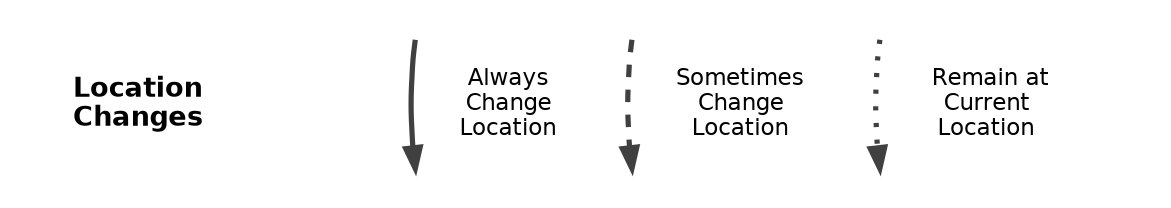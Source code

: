 digraph G {
  rankdir = TB;
  forcelabels = true;
  fontsize = 13;
  graph [margin = 0, pad = 0, ranksep = .35, nodesep = .4];
	edge [color = grey25, penwidth = 2.5, fontsize = 11; fontname = "Helvetica"];
  node [fontsize = 4, fixedsize = true, height = .15, width = .1, style = invis];
    subgraph cluster_0 {
      edge[color = white, fontsize = 13; fontname = "Helvetica-Bold"];
      start1 -> end1 [label = "Location\nChanges"];
		  color = invis
	  }
    subgraph cluster_1 {
      edge[color = white, fontsize = 13; fontname = "Helvetica"];
      start2 -> end2 [label = "       "];
		  color = invis
	  }
    subgraph cluster_2 {
      a1 -> a2 [style = solid, label =  "      Always\n      Change\n      Location"];
		  color = invis
	  }
    subgraph cluster_3 {
      edge[style = dashed, label =      "      Sometimes\n      Change\n      Location"]
      b1 -> b2
		  color = invis
	  }
    subgraph cluster_4 {
  	  c1 -> c2 [style = dotted, label = "       Remain at\n      Current\n      Location"];
		  color = invis
	  }
	  subgraph cluster_5 {
      edge[color = white, fontsize = 13; fontname = "Helvetica"];
      start3 -> end3 [label = "   "];
		  color = invis
	  }
  #{rank = same a1 a2 b1 b2 c1 c2}
}
